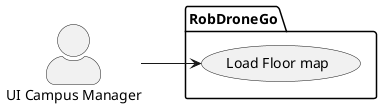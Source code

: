 @startuml Scenery
left to right direction

skinparam actorStyle awesome

actor "UI Campus Manager" as CM

package  RobDroneGo  {
  usecase "Load Floor map" as UC2
}
CM --> UC2
@enduml
